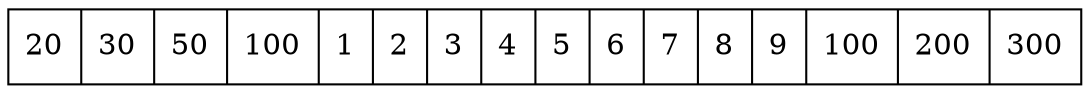 digraph G{ node [shape = record ];
 rankdir=LR;X[label="{ 20|30|50|100|1|2|3|4|5|6|7|8|9|100|200|300}"]}
